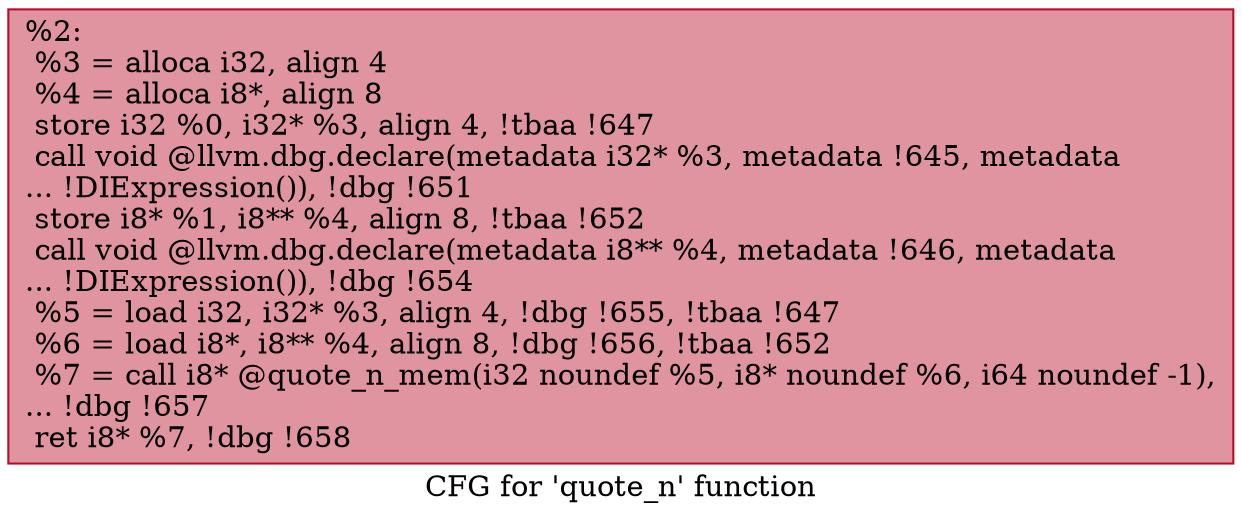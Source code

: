 digraph "CFG for 'quote_n' function" {
	label="CFG for 'quote_n' function";

	Node0x776b50 [shape=record,color="#b70d28ff", style=filled, fillcolor="#b70d2870",label="{%2:\l  %3 = alloca i32, align 4\l  %4 = alloca i8*, align 8\l  store i32 %0, i32* %3, align 4, !tbaa !647\l  call void @llvm.dbg.declare(metadata i32* %3, metadata !645, metadata\l... !DIExpression()), !dbg !651\l  store i8* %1, i8** %4, align 8, !tbaa !652\l  call void @llvm.dbg.declare(metadata i8** %4, metadata !646, metadata\l... !DIExpression()), !dbg !654\l  %5 = load i32, i32* %3, align 4, !dbg !655, !tbaa !647\l  %6 = load i8*, i8** %4, align 8, !dbg !656, !tbaa !652\l  %7 = call i8* @quote_n_mem(i32 noundef %5, i8* noundef %6, i64 noundef -1),\l... !dbg !657\l  ret i8* %7, !dbg !658\l}"];
}
